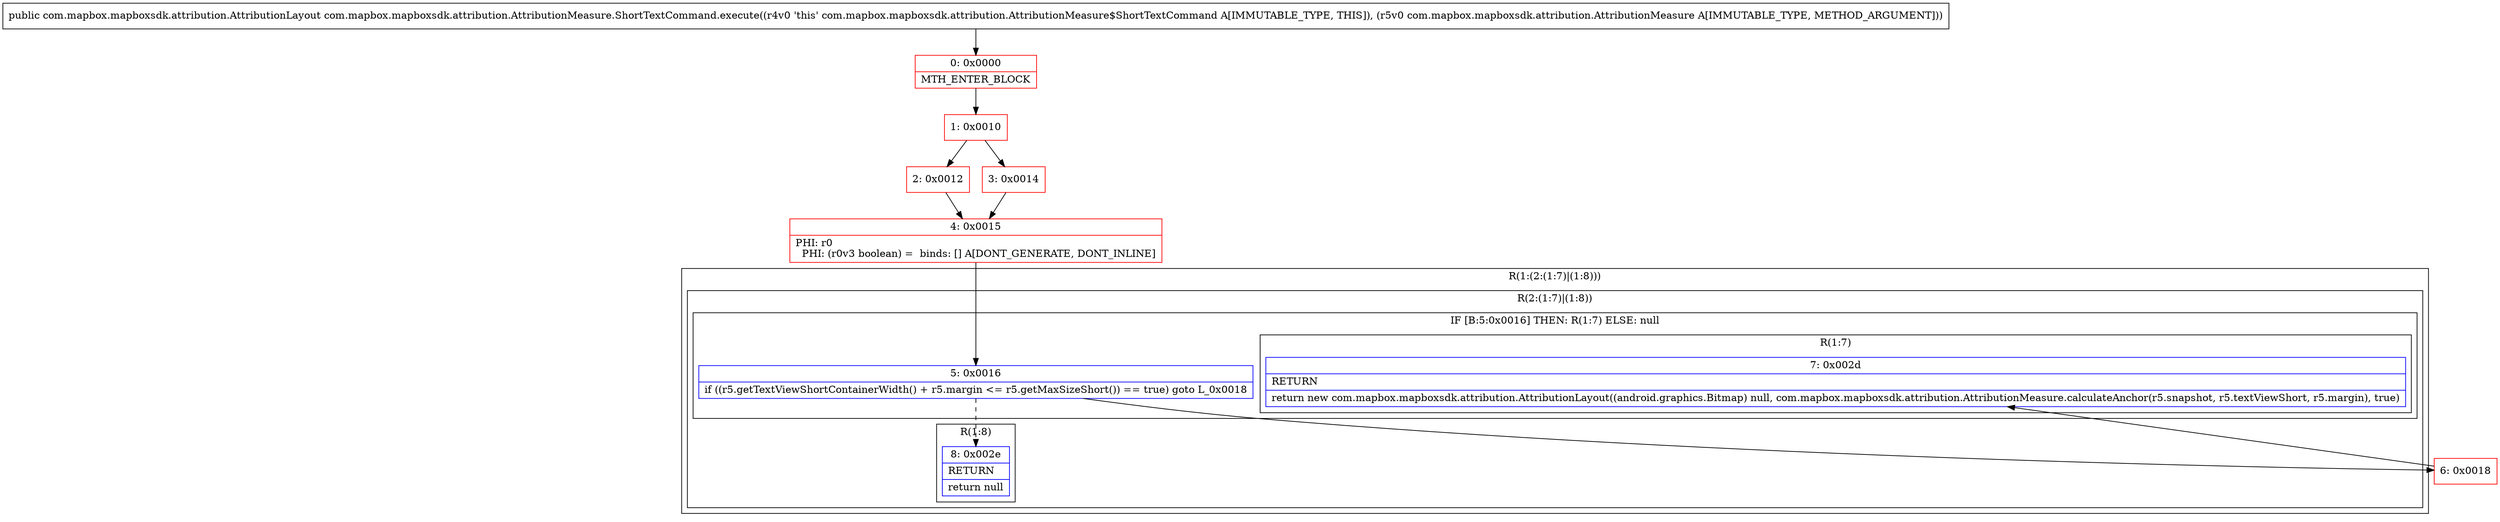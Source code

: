 digraph "CFG forcom.mapbox.mapboxsdk.attribution.AttributionMeasure.ShortTextCommand.execute(Lcom\/mapbox\/mapboxsdk\/attribution\/AttributionMeasure;)Lcom\/mapbox\/mapboxsdk\/attribution\/AttributionLayout;" {
subgraph cluster_Region_285550504 {
label = "R(1:(2:(1:7)|(1:8)))";
node [shape=record,color=blue];
subgraph cluster_Region_1199722333 {
label = "R(2:(1:7)|(1:8))";
node [shape=record,color=blue];
subgraph cluster_IfRegion_785253205 {
label = "IF [B:5:0x0016] THEN: R(1:7) ELSE: null";
node [shape=record,color=blue];
Node_5 [shape=record,label="{5\:\ 0x0016|if ((r5.getTextViewShortContainerWidth() + r5.margin \<= r5.getMaxSizeShort()) == true) goto L_0x0018\l}"];
subgraph cluster_Region_1452355184 {
label = "R(1:7)";
node [shape=record,color=blue];
Node_7 [shape=record,label="{7\:\ 0x002d|RETURN\l|return new com.mapbox.mapboxsdk.attribution.AttributionLayout((android.graphics.Bitmap) null, com.mapbox.mapboxsdk.attribution.AttributionMeasure.calculateAnchor(r5.snapshot, r5.textViewShort, r5.margin), true)\l}"];
}
}
subgraph cluster_Region_1846635373 {
label = "R(1:8)";
node [shape=record,color=blue];
Node_8 [shape=record,label="{8\:\ 0x002e|RETURN\l|return null\l}"];
}
}
}
Node_0 [shape=record,color=red,label="{0\:\ 0x0000|MTH_ENTER_BLOCK\l}"];
Node_1 [shape=record,color=red,label="{1\:\ 0x0010}"];
Node_2 [shape=record,color=red,label="{2\:\ 0x0012}"];
Node_3 [shape=record,color=red,label="{3\:\ 0x0014}"];
Node_4 [shape=record,color=red,label="{4\:\ 0x0015|PHI: r0 \l  PHI: (r0v3 boolean) =  binds: [] A[DONT_GENERATE, DONT_INLINE]\l}"];
Node_6 [shape=record,color=red,label="{6\:\ 0x0018}"];
MethodNode[shape=record,label="{public com.mapbox.mapboxsdk.attribution.AttributionLayout com.mapbox.mapboxsdk.attribution.AttributionMeasure.ShortTextCommand.execute((r4v0 'this' com.mapbox.mapboxsdk.attribution.AttributionMeasure$ShortTextCommand A[IMMUTABLE_TYPE, THIS]), (r5v0 com.mapbox.mapboxsdk.attribution.AttributionMeasure A[IMMUTABLE_TYPE, METHOD_ARGUMENT])) }"];
MethodNode -> Node_0;
Node_5 -> Node_6;
Node_5 -> Node_8[style=dashed];
Node_0 -> Node_1;
Node_1 -> Node_2;
Node_1 -> Node_3;
Node_2 -> Node_4;
Node_3 -> Node_4;
Node_4 -> Node_5;
Node_6 -> Node_7;
}

